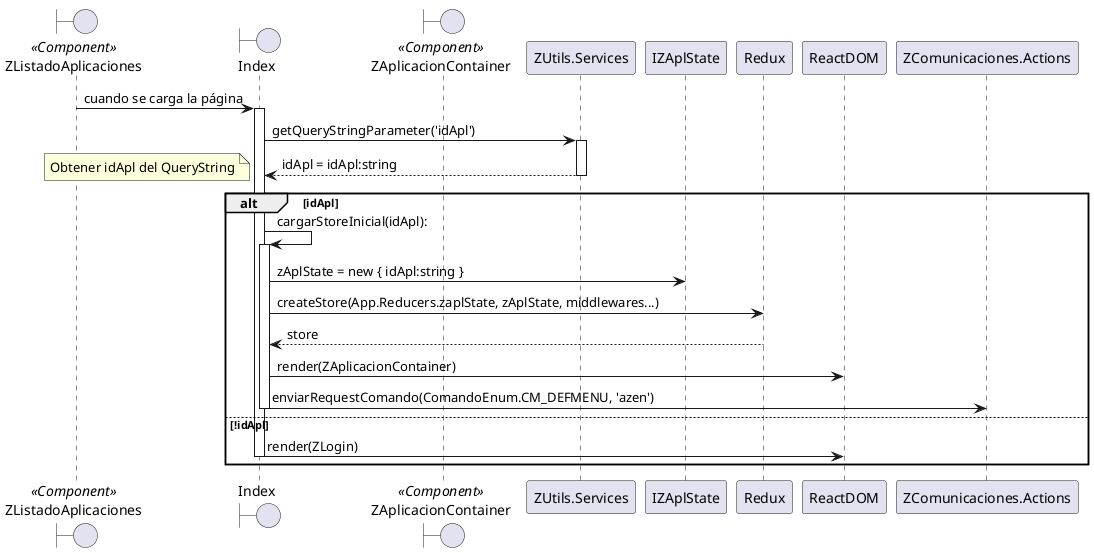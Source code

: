 @startuml LanzarMenuAplicacion

boundary ZListadoAplicaciones <<Component>>
boundary Index
boundary ZAplicacionContainer <<Component>>

ZListadoAplicaciones -> Index : cuando se carga la página
activate Index

Index -> ZUtils.Services : getQueryStringParameter('idApl')
activate ZUtils.Services
Index <-- ZUtils.Services: idApl = idApl:string
deactivate ZUtils.Services

alt idApl

note left: Obtener idApl del QueryString
Index -> Index:cargarStoreInicial(idApl):
activate Index
Index -> IZAplState : zAplState = new { idApl:string }
Index -> Redux: createStore(App.Reducers.zaplState, zAplState, middlewares...)
Index <-- Redux: store
Index -> ReactDOM: render(ZAplicacionContainer)
Index -> ZComunicaciones.Actions: enviarRequestComando(ComandoEnum.CM_DEFMENU, 'azen')
deactivate Index
else !idApl
Index -> ReactDOM: render(ZLogin)
deactivate Index
end

@enduml
